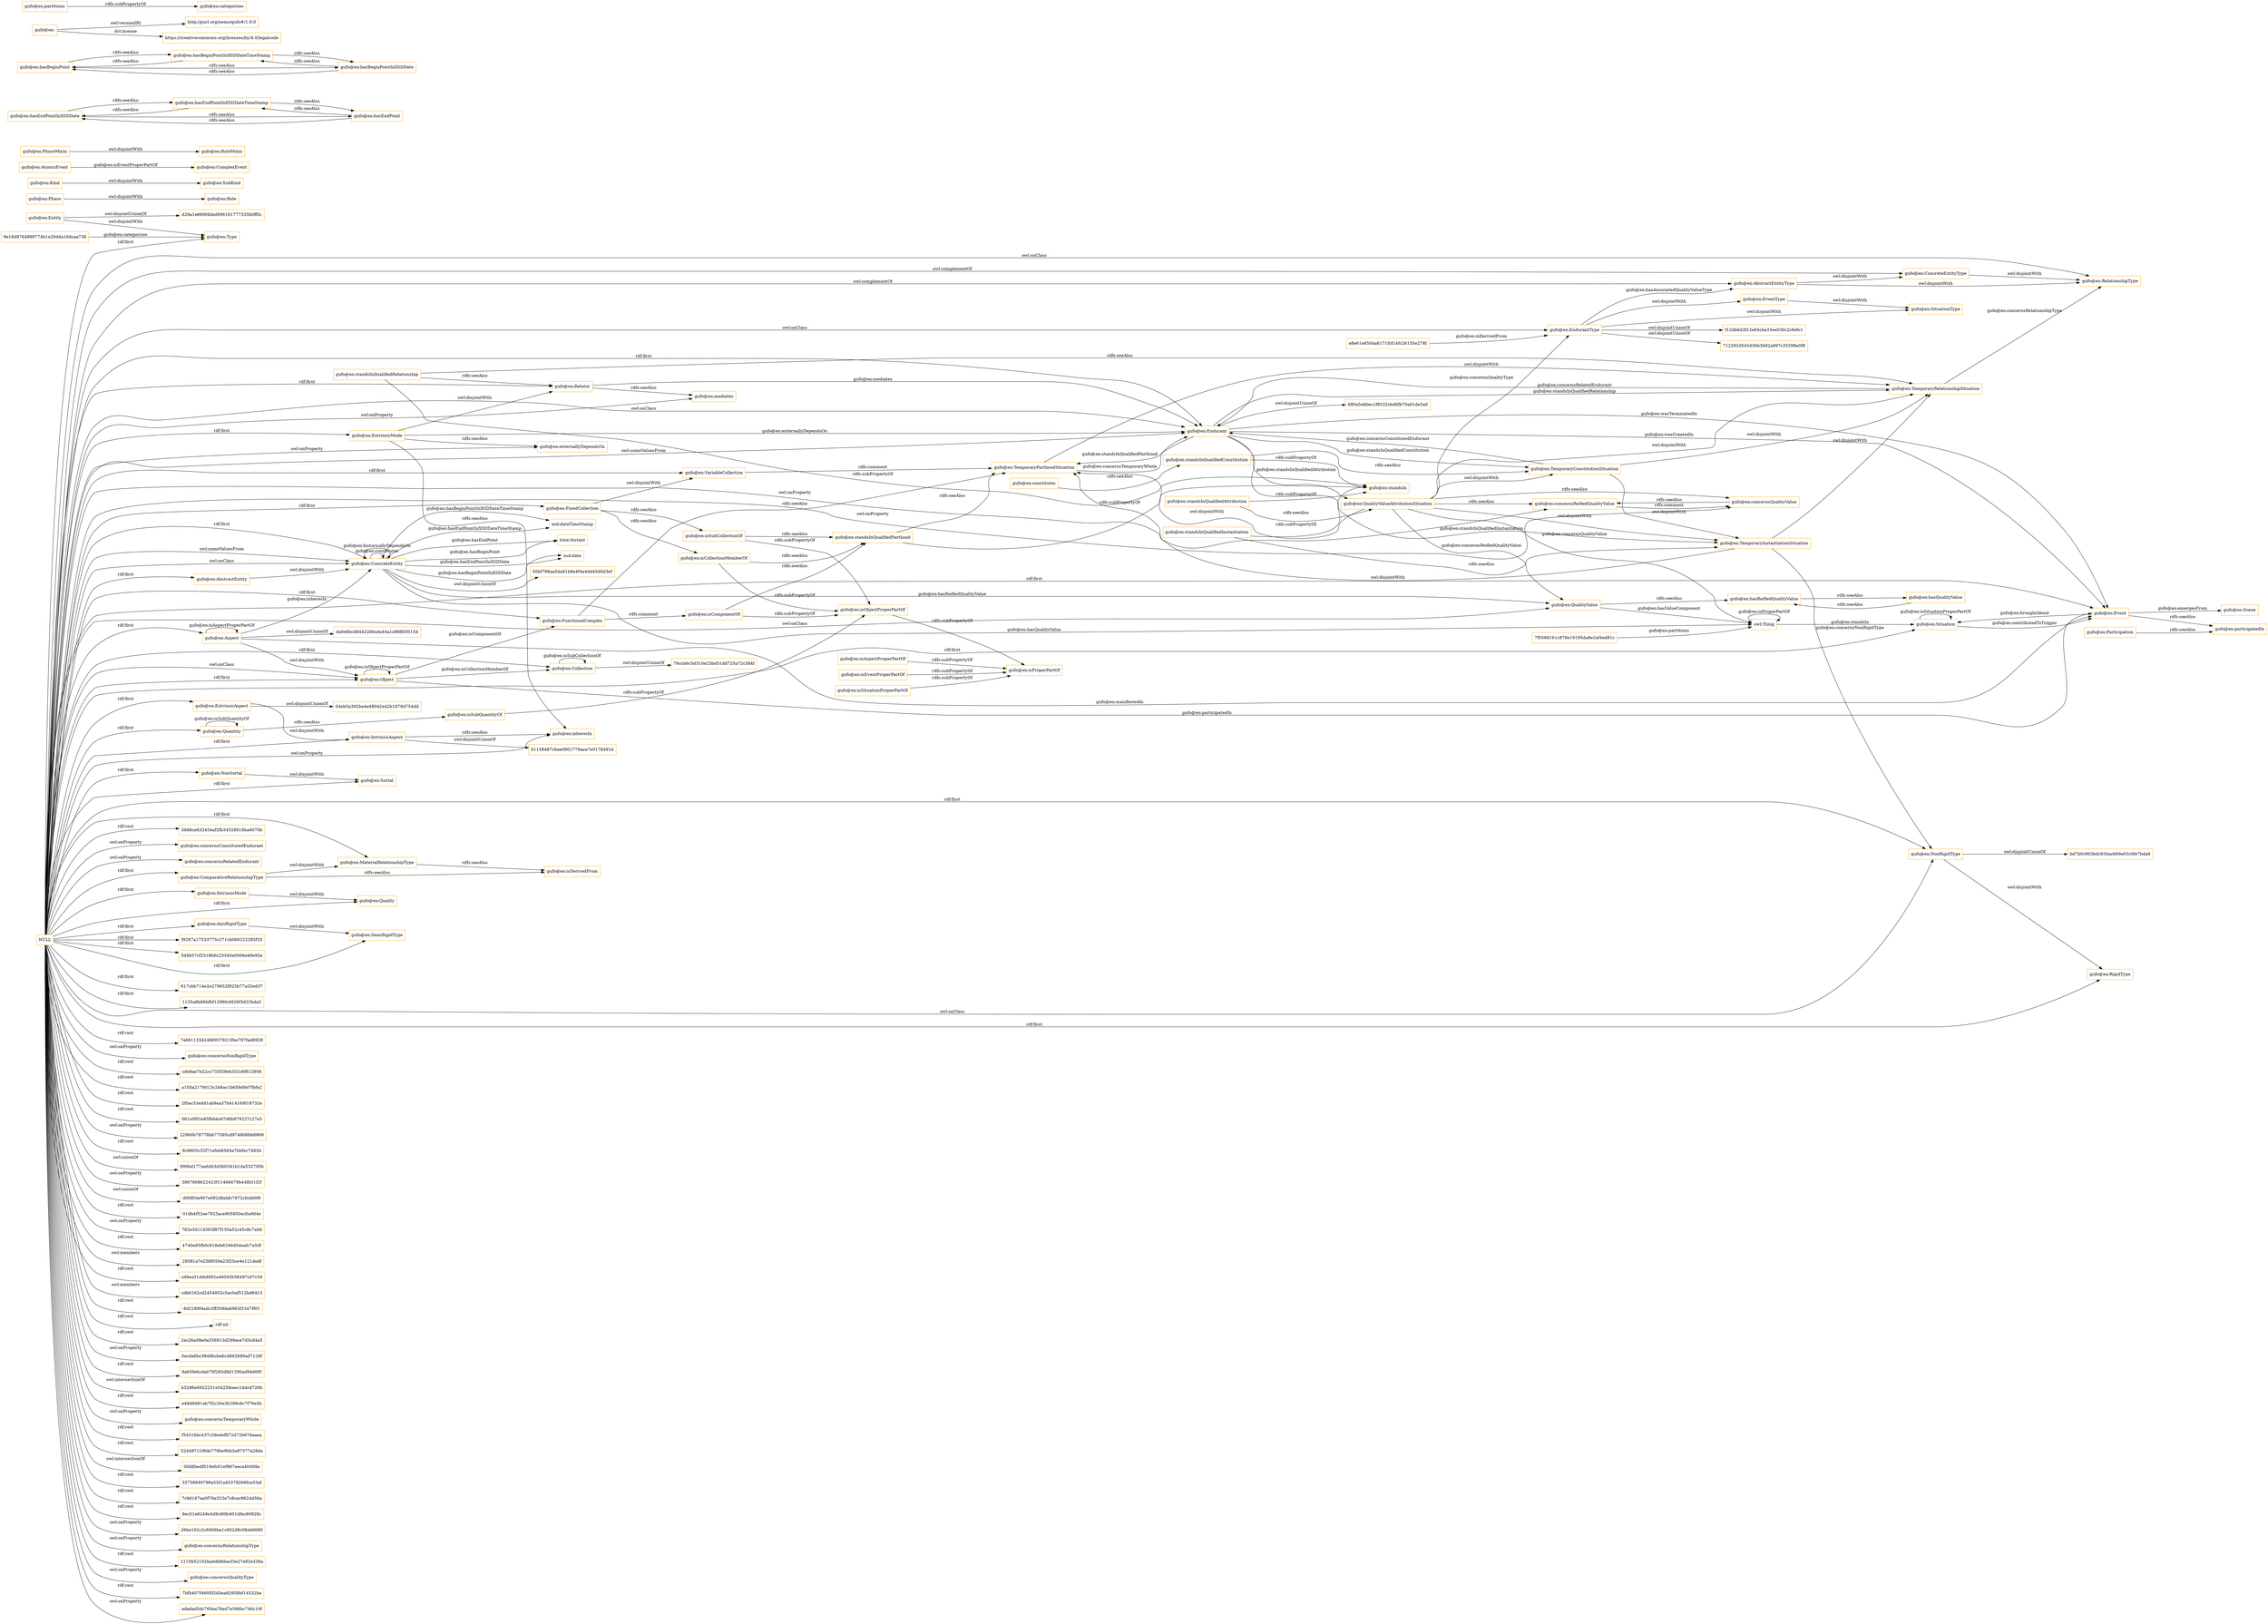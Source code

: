digraph ar2dtool_diagram { 
rankdir=LR;
size="1501"
node [shape = rectangle, color="orange"]; "gufo@en:Aspect" "gufo@en:IntrinsicAspect" "gufo@en:AbstractEntity" "gufo@en:Entity" "gufo@en:EndurantType" "gufo@en:Relator" "gufo@en:NonSortal" "gufo@en:FixedCollection" "gufo@en:ComparativeRelationshipType" "time:Instant" "gufo@en:MaterialRelationshipType" "gufo@en:Type" "gufo@en:Object" "gufo@en:Sortal" "gufo@en:Phase" "gufo@en:RigidType" "gufo@en:SubKind" "gufo@en:Quality" "gufo@en:AntiRigidType" "f9267a17533775c371cb066222285f35" "gufo@en:Scene" "gufo@en:NonRigidType" "gufo@en:AtomicEvent" "gufo@en:SemiRigidType" "7f0568161c878e19195da8e2af4ed81c" "gufo@en:TemporaryConstitutionSituation" "gufo@en:Quantity" "gufo@en:Endurant" "gufo@en:SituationType" "gufo@en:TemporaryRelationshipSituation" "gufo@en:PhaseMixin" "gufo@en:QualityValue" "gufo@en:IntrinsicMode" "gufo@en:QualityValueAttributionSituation" "gufo@en:ComplexEvent" "gufo@en:FunctionalComplex" "gufo@en:Situation" "gufo@en:Kind" "gufo@en:RelationshipType" "gufo@en:ExtrinsicAspect" "gufo@en:ExtrinsicMode" "5d4b57cf2518b6c23340a0006e49e92e" "gufo@en:Role" "gufo@en:ConcreteEntity" "gufo@en:VariableCollection" "gufo@en:Collection" "617cbb714e2e279652f925b77a32ed37" "gufo@en:ConcreteEntityType" "gufo@en:TemporaryParthoodSituation" "e8e61e6504a6171fcf14fc26155e278f" "gufo@en:Event" "1135a8b86bfbf12990cfd26f3d22bda2" "gufo@en:Participation" "gufo@en:TemporaryInstantiationSituation" "gufo@en:RoleMixin" "gufo@en:EventType" "9e18d8764899774b1e26dda16dcaa738" "gufo@en:AbstractEntityType" ; /*classes style*/
	"gufo@en:Aspect" -> "da0e6bcd844226bcda44a1a988030154" [ label = "owl:disjointUnionOf" ];
	"gufo@en:Aspect" -> "gufo@en:Object" [ label = "owl:disjointWith" ];
	"gufo@en:IntrinsicMode" -> "gufo@en:Quality" [ label = "owl:disjointWith" ];
	"gufo@en:AbstractEntityType" -> "gufo@en:RelationshipType" [ label = "owl:disjointWith" ];
	"gufo@en:AbstractEntityType" -> "gufo@en:ConcreteEntityType" [ label = "owl:disjointWith" ];
	"gufo@en:isCollectionMemberOf" -> "gufo@en:standsInQualifiedParthood" [ label = "rdfs:seeAlso" ];
	"gufo@en:isCollectionMemberOf" -> "gufo@en:isObjectProperPartOf" [ label = "rdfs:subPropertyOf" ];
	"gufo@en:isSubQuantityOf" -> "gufo@en:isObjectProperPartOf" [ label = "rdfs:subPropertyOf" ];
	"gufo@en:PhaseMixin" -> "gufo@en:RoleMixin" [ label = "owl:disjointWith" ];
	"gufo@en:TemporaryConstitutionSituation" -> "gufo@en:TemporaryRelationshipSituation" [ label = "owl:disjointWith" ];
	"gufo@en:TemporaryConstitutionSituation" -> "gufo@en:TemporaryInstantiationSituation" [ label = "owl:disjointWith" ];
	"gufo@en:ConcreteEntity" -> "50bf788aa5da91b8a4f4a4dd45d0d3ef" [ label = "owl:disjointUnionOf" ];
	"gufo@en:isSubCollectionOf" -> "gufo@en:standsInQualifiedParthood" [ label = "rdfs:seeAlso" ];
	"gufo@en:isSubCollectionOf" -> "gufo@en:isObjectProperPartOf" [ label = "rdfs:subPropertyOf" ];
	"gufo@en:IntrinsicAspect" -> "gufo@en:inheresIn" [ label = "rdfs:seeAlso" ];
	"gufo@en:IntrinsicAspect" -> "01158487c6ae0901779aea7e0178491d" [ label = "owl:disjointUnionOf" ];
	"gufo@en:TemporaryParthoodSituation" -> "gufo@en:TemporaryRelationshipSituation" [ label = "owl:disjointWith" ];
	"gufo@en:concernsReifiedQualityValue" -> "gufo@en:concernsQualityValue" [ label = "rdfs:comment" ];
	"gufo@en:Phase" -> "gufo@en:Role" [ label = "owl:disjointWith" ];
	"gufo@en:Entity" -> "d29a1e669f4bbd996181777335b0ff5c" [ label = "owl:disjointUnionOf" ];
	"gufo@en:Entity" -> "gufo@en:Type" [ label = "owl:disjointWith" ];
	"gufo@en:concernsQualityValue" -> "gufo@en:concernsReifiedQualityValue" [ label = "rdfs:seeAlso" ];
	"gufo@en:Kind" -> "gufo@en:SubKind" [ label = "owl:disjointWith" ];
	"gufo@en:Event" -> "gufo@en:participatedIn" [ label = "rdfs:seeAlso" ];
	"gufo@en:hasQualityValue" -> "gufo@en:hasReifiedQualityValue" [ label = "rdfs:seeAlso" ];
	"gufo@en:hasEndPointInXSDDate" -> "gufo@en:hasEndPointInXSDDateTimeStamp" [ label = "rdfs:seeAlso" ];
	"gufo@en:hasEndPointInXSDDate" -> "gufo@en:hasEndPoint" [ label = "rdfs:seeAlso" ];
	"gufo@en:QualityValue" -> "gufo@en:hasReifiedQualityValue" [ label = "rdfs:seeAlso" ];
	"gufo@en:TemporaryInstantiationSituation" -> "gufo@en:TemporaryRelationshipSituation" [ label = "owl:disjointWith" ];
	"gufo@en:TemporaryInstantiationSituation" -> "gufo@en:TemporaryParthoodSituation" [ label = "owl:disjointWith" ];
	"gufo@en:Endurant" -> "680a5ebbec1f8522cbd6fb70a91de5a0" [ label = "owl:disjointUnionOf" ];
	"gufo@en:ExtrinsicAspect" -> "04eb5a392be4e48042e42b1879d754dd" [ label = "owl:disjointUnionOf" ];
	"gufo@en:ExtrinsicAspect" -> "gufo@en:IntrinsicAspect" [ label = "owl:disjointWith" ];
	"gufo@en:hasBeginPoint" -> "gufo@en:hasBeginPointInXSDDateTimeStamp" [ label = "rdfs:seeAlso" ];
	"gufo@en:hasBeginPoint" -> "gufo@en:hasBeginPointInXSDDate" [ label = "rdfs:seeAlso" ];
	"gufo@en:Quantity" -> "gufo@en:isSubQuantityOf" [ label = "rdfs:seeAlso" ];
	"gufo@en:" -> "http://purl.org/nemo/gufo#/1.0.0" [ label = "owl:versionIRI" ];
	"gufo@en:" -> "https://creativecommons.org/licenses/by/4.0/legalcode" [ label = "dct:license" ];
	"gufo@en:hasReifiedQualityValue" -> "gufo@en:hasQualityValue" [ label = "rdfs:seeAlso" ];
	"gufo@en:AntiRigidType" -> "gufo@en:SemiRigidType" [ label = "owl:disjointWith" ];
	"gufo@en:AbstractEntity" -> "gufo@en:ConcreteEntity" [ label = "owl:disjointWith" ];
	"gufo@en:isComponentOf" -> "gufo@en:standsInQualifiedParthood" [ label = "rdfs:seeAlso" ];
	"gufo@en:isComponentOf" -> "gufo@en:isObjectProperPartOf" [ label = "rdfs:subPropertyOf" ];
	"gufo@en:MaterialRelationshipType" -> "gufo@en:isDerivedFrom" [ label = "rdfs:seeAlso" ];
	"gufo@en:partitions" -> "gufo@en:categorizes" [ label = "rdfs:subPropertyOf" ];
	"gufo@en:standsInQualifiedConstitution" -> "gufo@en:TemporaryConstitutionSituation" [ label = "rdfs:seeAlso" ];
	"gufo@en:standsInQualifiedConstitution" -> "gufo@en:standsIn" [ label = "rdfs:subPropertyOf" ];
	"gufo@en:hasEndPoint" -> "gufo@en:hasEndPointInXSDDateTimeStamp" [ label = "rdfs:seeAlso" ];
	"gufo@en:hasEndPoint" -> "gufo@en:hasEndPointInXSDDate" [ label = "rdfs:seeAlso" ];
	"gufo@en:EndurantType" -> "f12db6d3f12e65cbe33ee030c2cfe8c1" [ label = "owl:disjointUnionOf" ];
	"gufo@en:EndurantType" -> "712292d545d36b3b82a897c35298e0f8" [ label = "owl:disjointUnionOf" ];
	"gufo@en:EndurantType" -> "gufo@en:SituationType" [ label = "owl:disjointWith" ];
	"gufo@en:EndurantType" -> "gufo@en:EventType" [ label = "owl:disjointWith" ];
	"gufo@en:standsInQualifiedRelationship" -> "gufo@en:TemporaryRelationshipSituation" [ label = "rdfs:seeAlso" ];
	"gufo@en:standsInQualifiedRelationship" -> "gufo@en:Relator" [ label = "rdfs:seeAlso" ];
	"gufo@en:standsInQualifiedRelationship" -> "gufo@en:standsIn" [ label = "rdfs:subPropertyOf" ];
	"NULL" -> "617cbb714e2e279652f925b77a32ed37" [ label = "rdf:first" ];
	"NULL" -> "7ab61133424669378219be787fad8928" [ label = "rdf:rest" ];
	"NULL" -> "gufo@en:Aspect" [ label = "rdf:first" ];
	"NULL" -> "gufo@en:concernsNonRigidType" [ label = "owl:onProperty" ];
	"NULL" -> "cde8ae7b22cc733f29eb352c6f812956" [ label = "rdf:rest" ];
	"NULL" -> "1135a8b86bfbf12990cfd26f3d22bda2" [ label = "rdf:first" ];
	"NULL" -> "gufo@en:EndurantType" [ label = "owl:onClass" ];
	"NULL" -> "gufo@en:IntrinsicAspect" [ label = "rdf:first" ];
	"NULL" -> "a150a2179013c268ac1b659d9d7fbfe2" [ label = "rdf:rest" ];
	"NULL" -> "gufo@en:ExtrinsicAspect" [ label = "rdf:first" ];
	"NULL" -> "2f0ac53edd1ab9aa37b414169f18732e" [ label = "rdf:rest" ];
	"NULL" -> "gufo@en:ComparativeRelationshipType" [ label = "rdf:first" ];
	"NULL" -> "061c0f02e85fbbbc67d8b979227c27e3" [ label = "rdf:rest" ];
	"NULL" -> "22960b79778bb77595cd974806bb8969" [ label = "owl:onProperty" ];
	"NULL" -> "8c9605c32f71efeb6584a7bbfec7483d" [ label = "rdf:rest" ];
	"NULL" -> "gufo@en:Object" [ label = "owl:onClass" ];
	"NULL" -> "gufo@en:ConcreteEntity" [ label = "rdf:first" ];
	"NULL" -> "990bd177aa64b343b0341b14a532700b" [ label = "owl:unionOf" ];
	"NULL" -> "gufo@en:NonRigidType" [ label = "owl:onClass" ];
	"NULL" -> "gufo@en:FunctionalComplex" [ label = "rdf:first" ];
	"NULL" -> "3967808622423f11466679b44fb51f2f" [ label = "owl:onProperty" ];
	"NULL" -> "gufo@en:Endurant" [ label = "rdf:first" ];
	"NULL" -> "gufo@en:ConcreteEntity" [ label = "owl:someValuesFrom" ];
	"NULL" -> "gufo@en:inheresIn" [ label = "owl:onProperty" ];
	"NULL" -> "gufo@en:Event" [ label = "rdf:first" ];
	"NULL" -> "d00f03e907e092d8ebfc7972cfcdd0f6" [ label = "owl:unionOf" ];
	"NULL" -> "gufo@en:Endurant" [ label = "owl:onClass" ];
	"NULL" -> "gufo@en:Collection" [ label = "rdf:first" ];
	"NULL" -> "01db4f52ee7923ace905850ecfcefd4e" [ label = "rdf:rest" ];
	"NULL" -> "762e3d11d363f87f150a52c45c8c7a0d" [ label = "owl:onProperty" ];
	"NULL" -> "gufo@en:VariableCollection" [ label = "rdf:first" ];
	"NULL" -> "gufo@en:Relator" [ label = "rdf:first" ];
	"NULL" -> "gufo@en:Quantity" [ label = "rdf:first" ];
	"NULL" -> "gufo@en:ConcreteEntity" [ label = "owl:onClass" ];
	"NULL" -> "gufo@en:Sortal" [ label = "rdf:first" ];
	"NULL" -> "gufo@en:externallyDependsOn" [ label = "owl:onProperty" ];
	"NULL" -> "4740e85fb0c918eb6246d5deafc7a5df" [ label = "rdf:rest" ];
	"NULL" -> "gufo@en:RigidType" [ label = "rdf:first" ];
	"NULL" -> "29381a7e258f059a23f25ce4e121dedf" [ label = "owl:members" ];
	"NULL" -> "cd9ea31ddefd92a46045b56497c07c54" [ label = "rdf:rest" ];
	"NULL" -> "gufo@en:concernsReifiedQualityValue" [ label = "owl:onProperty" ];
	"NULL" -> "cdb6162cd2454832c5ac0af512bd6413" [ label = "owl:members" ];
	"NULL" -> "8d2289f4adc3ff359da6963f2347f9f1" [ label = "rdf:rest" ];
	"NULL" -> "gufo@en:NonSortal" [ label = "rdf:first" ];
	"NULL" -> "gufo@en:AbstractEntity" [ label = "rdf:first" ];
	"NULL" -> "gufo@en:Type" [ label = "rdf:first" ];
	"NULL" -> "gufo@en:concernsQualityValue" [ label = "owl:onProperty" ];
	"NULL" -> "gufo@en:Quality" [ label = "rdf:first" ];
	"NULL" -> "gufo@en:AntiRigidType" [ label = "rdf:first" ];
	"NULL" -> "gufo@en:SemiRigidType" [ label = "rdf:first" ];
	"NULL" -> "rdf:nil" [ label = "rdf:rest" ];
	"NULL" -> "gufo@en:ConcreteEntityType" [ label = "owl:complementOf" ];
	"NULL" -> "gufo@en:mediates" [ label = "owl:onProperty" ];
	"NULL" -> "2ec26a08e0a336913d299ace7d3cd4a5" [ label = "rdf:rest" ];
	"NULL" -> "0ecda6bc3849bcba6c4892689ad7128f" [ label = "owl:onProperty" ];
	"NULL" -> "8a65fe6cdab70f265d8d1290ad94d0f0" [ label = "rdf:rest" ];
	"NULL" -> "f9267a17533775c371cb066222285f35" [ label = "rdf:first" ];
	"NULL" -> "b3286e6922251e5425feeec14dcd726b" [ label = "owl:intersectionOf" ];
	"NULL" -> "e48d9d81ab7f2c30e3b299c8c7f79a5b" [ label = "rdf:rest" ];
	"NULL" -> "gufo@en:FixedCollection" [ label = "rdf:first" ];
	"NULL" -> "gufo@en:Endurant" [ label = "owl:someValuesFrom" ];
	"NULL" -> "gufo@en:concernsTemporaryWhole" [ label = "owl:onProperty" ];
	"NULL" -> "gufo@en:AbstractEntityType" [ label = "owl:complementOf" ];
	"NULL" -> "gufo@en:Situation" [ label = "rdf:first" ];
	"NULL" -> "f54316bc437c39a4ef872d72b676aaea" [ label = "rdf:rest" ];
	"NULL" -> "52449711f6de779be9bb3a97377a28da" [ label = "rdf:rest" ];
	"NULL" -> "00d8bedf019efc01ef967eeca4fcfd9a" [ label = "owl:intersectionOf" ];
	"NULL" -> "gufo@en:QualityValue" [ label = "owl:onClass" ];
	"NULL" -> "33758849796a55f1a45378266fce33af" [ label = "rdf:rest" ];
	"NULL" -> "7c9d167ea0f76e323e7c8cec9624d56a" [ label = "rdf:rest" ];
	"NULL" -> "gufo@en:ExtrinsicMode" [ label = "rdf:first" ];
	"NULL" -> "gufo@en:MaterialRelationshipType" [ label = "rdf:first" ];
	"NULL" -> "gufo@en:RelationshipType" [ label = "owl:onClass" ];
	"NULL" -> "gufo@en:IntrinsicMode" [ label = "rdf:first" ];
	"NULL" -> "8ec51e8248e5d9c80fc601dfec80928c" [ label = "rdf:rest" ];
	"NULL" -> "26be162c2c6066ba1c602d8c08ab6680" [ label = "owl:onProperty" ];
	"NULL" -> "gufo@en:concernsRelationshipType" [ label = "owl:onProperty" ];
	"NULL" -> "gufo@en:NonRigidType" [ label = "rdf:first" ];
	"NULL" -> "1115b52102baddb8dea35e27e82e236a" [ label = "rdf:rest" ];
	"NULL" -> "gufo@en:Object" [ label = "rdf:first" ];
	"NULL" -> "gufo@en:concernsQualityType" [ label = "owl:onProperty" ];
	"NULL" -> "7bfb407f4695f2d3ea82958bf14532ba" [ label = "rdf:rest" ];
	"NULL" -> "adedad5dc760ea76ed7e596bc746c10f" [ label = "owl:onProperty" ];
	"NULL" -> "5688ce633454af2fb34528918ba6070b" [ label = "rdf:rest" ];
	"NULL" -> "gufo@en:concernsConstitutedEndurant" [ label = "owl:onProperty" ];
	"NULL" -> "gufo@en:concernsRelatedEndurant" [ label = "owl:onProperty" ];
	"NULL" -> "5d4b57cf2518b6c23340a0006e49e92e" [ label = "rdf:first" ];
	"gufo@en:isEventProperPartOf" -> "gufo@en:isProperPartOf" [ label = "rdfs:subPropertyOf" ];
	"gufo@en:Relator" -> "gufo@en:mediates" [ label = "rdfs:seeAlso" ];
	"gufo@en:hasBeginPointInXSDDateTimeStamp" -> "gufo@en:hasBeginPointInXSDDate" [ label = "rdfs:seeAlso" ];
	"gufo@en:hasBeginPointInXSDDateTimeStamp" -> "gufo@en:hasBeginPoint" [ label = "rdfs:seeAlso" ];
	"gufo@en:standsInQualifiedParthood" -> "gufo@en:TemporaryParthoodSituation" [ label = "rdfs:seeAlso" ];
	"gufo@en:standsInQualifiedParthood" -> "gufo@en:standsIn" [ label = "rdfs:subPropertyOf" ];
	"gufo@en:NonRigidType" -> "bd7b0c903bdc934ac669e03c0fe7bda9" [ label = "owl:disjointUnionOf" ];
	"gufo@en:NonRigidType" -> "gufo@en:RigidType" [ label = "owl:disjointWith" ];
	"gufo@en:ConcreteEntityType" -> "gufo@en:RelationshipType" [ label = "owl:disjointWith" ];
	"gufo@en:constitutes" -> "gufo@en:standsInQualifiedConstitution" [ label = "rdfs:seeAlso" ];
	"gufo@en:NonSortal" -> "gufo@en:Sortal" [ label = "owl:disjointWith" ];
	"gufo@en:FunctionalComplex" -> "gufo@en:TemporaryParthoodSituation" [ label = "rdfs:seeAlso" ];
	"gufo@en:FunctionalComplex" -> "gufo@en:isComponentOf" [ label = "rdfs:comment" ];
	"gufo@en:FixedCollection" -> "gufo@en:isSubCollectionOf" [ label = "rdfs:seeAlso" ];
	"gufo@en:FixedCollection" -> "gufo@en:isCollectionMemberOf" [ label = "rdfs:seeAlso" ];
	"gufo@en:FixedCollection" -> "gufo@en:VariableCollection" [ label = "owl:disjointWith" ];
	"gufo@en:VariableCollection" -> "gufo@en:TemporaryParthoodSituation" [ label = "rdfs:comment" ];
	"gufo@en:EventType" -> "gufo@en:SituationType" [ label = "owl:disjointWith" ];
	"gufo@en:Collection" -> "76ccb6c5d310e23bd51dd725a72c384f" [ label = "owl:disjointUnionOf" ];
	"gufo@en:standsInQualifiedInstantiation" -> "gufo@en:TemporaryInstantiationSituation" [ label = "rdfs:seeAlso" ];
	"gufo@en:standsInQualifiedInstantiation" -> "gufo@en:standsIn" [ label = "rdfs:subPropertyOf" ];
	"gufo@en:ComparativeRelationshipType" -> "gufo@en:isDerivedFrom" [ label = "rdfs:seeAlso" ];
	"gufo@en:ComparativeRelationshipType" -> "gufo@en:MaterialRelationshipType" [ label = "owl:disjointWith" ];
	"gufo@en:Participation" -> "gufo@en:participatedIn" [ label = "rdfs:seeAlso" ];
	"gufo@en:standsInQualifiedAttribution" -> "gufo@en:QualityValueAttributionSituation" [ label = "rdfs:seeAlso" ];
	"gufo@en:standsInQualifiedAttribution" -> "gufo@en:standsIn" [ label = "rdfs:subPropertyOf" ];
	"gufo@en:QualityValueAttributionSituation" -> "gufo@en:TemporaryRelationshipSituation" [ label = "owl:disjointWith" ];
	"gufo@en:QualityValueAttributionSituation" -> "gufo@en:TemporaryInstantiationSituation" [ label = "owl:disjointWith" ];
	"gufo@en:QualityValueAttributionSituation" -> "gufo@en:TemporaryParthoodSituation" [ label = "owl:disjointWith" ];
	"gufo@en:QualityValueAttributionSituation" -> "gufo@en:concernsQualityValue" [ label = "rdfs:seeAlso" ];
	"gufo@en:QualityValueAttributionSituation" -> "gufo@en:concernsReifiedQualityValue" [ label = "rdfs:seeAlso" ];
	"gufo@en:QualityValueAttributionSituation" -> "gufo@en:TemporaryConstitutionSituation" [ label = "owl:disjointWith" ];
	"gufo@en:isSituationProperPartOf" -> "gufo@en:isProperPartOf" [ label = "rdfs:subPropertyOf" ];
	"gufo@en:hasEndPointInXSDDateTimeStamp" -> "gufo@en:hasEndPointInXSDDate" [ label = "rdfs:seeAlso" ];
	"gufo@en:hasEndPointInXSDDateTimeStamp" -> "gufo@en:hasEndPoint" [ label = "rdfs:seeAlso" ];
	"gufo@en:isObjectProperPartOf" -> "gufo@en:isProperPartOf" [ label = "rdfs:subPropertyOf" ];
	"gufo@en:isAspectProperPartOf" -> "gufo@en:isProperPartOf" [ label = "rdfs:subPropertyOf" ];
	"gufo@en:ExtrinsicMode" -> "gufo@en:inheresIn" [ label = "rdfs:seeAlso" ];
	"gufo@en:ExtrinsicMode" -> "gufo@en:externallyDependsOn" [ label = "rdfs:seeAlso" ];
	"gufo@en:ExtrinsicMode" -> "gufo@en:Relator" [ label = "owl:disjointWith" ];
	"gufo@en:hasBeginPointInXSDDate" -> "gufo@en:hasBeginPointInXSDDateTimeStamp" [ label = "rdfs:seeAlso" ];
	"gufo@en:hasBeginPointInXSDDate" -> "gufo@en:hasBeginPoint" [ label = "rdfs:seeAlso" ];
	"gufo@en:ConcreteEntity" -> "gufo@en:QualityValue" [ label = "gufo@en:hasReifiedQualityValue" ];
	"gufo@en:QualityValueAttributionSituation" -> "gufo@en:QualityValue" [ label = "gufo@en:concernsReifiedQualityValue" ];
	"owl:Thing" -> "owl:Thing" [ label = "gufo@en:isProperPartOf" ];
	"gufo@en:Relator" -> "gufo@en:Endurant" [ label = "gufo@en:mediates" ];
	"owl:Thing" -> "gufo@en:Situation" [ label = "gufo@en:standsIn" ];
	"gufo@en:TemporaryRelationshipSituation" -> "gufo@en:Endurant" [ label = "gufo@en:concernsRelatedEndurant" ];
	"gufo@en:Aspect" -> "gufo@en:Event" [ label = "gufo@en:manifestedIn" ];
	"gufo@en:EndurantType" -> "gufo@en:AbstractEntityType" [ label = "gufo@en:hasAssociatedQualityValueType" ];
	"gufo@en:Aspect" -> "gufo@en:Aspect" [ label = "gufo@en:isAspectProperPartOf" ];
	"9e18d8764899774b1e26dda16dcaa738" -> "gufo@en:Type" [ label = "gufo@en:categorizes" ];
	"gufo@en:Event" -> "gufo@en:Situation" [ label = "gufo@en:broughtAbout" ];
	"gufo@en:QualityValueAttributionSituation" -> "owl:Thing" [ label = "gufo@en:concernsQualityValue" ];
	"gufo@en:Situation" -> "gufo@en:Situation" [ label = "gufo@en:isSituationProperPartOf" ];
	"gufo@en:ConcreteEntity" -> "time:Instant" [ label = "gufo@en:hasEndPoint" ];
	"gufo@en:Object" -> "gufo@en:Object" [ label = "gufo@en:isObjectProperPartOf" ];
	"gufo@en:ConcreteEntity" -> "xsd:date" [ label = "gufo@en:hasBeginPointInXSDDate" ];
	"e8e61e6504a6171fcf14fc26155e278f" -> "gufo@en:EndurantType" [ label = "gufo@en:isDerivedFrom" ];
	"gufo@en:TemporaryRelationshipSituation" -> "gufo@en:RelationshipType" [ label = "gufo@en:concernsRelationshipType" ];
	"gufo@en:Collection" -> "gufo@en:Collection" [ label = "gufo@en:isSubCollectionOf" ];
	"gufo@en:Endurant" -> "gufo@en:TemporaryConstitutionSituation" [ label = "gufo@en:standsInQualifiedConstitution" ];
	"gufo@en:Quantity" -> "gufo@en:Quantity" [ label = "gufo@en:isSubQuantityOf" ];
	"gufo@en:ConcreteEntity" -> "gufo@en:ConcreteEntity" [ label = "gufo@en:constitutes" ];
	"gufo@en:Object" -> "gufo@en:Event" [ label = "gufo@en:participatedIn" ];
	"gufo@en:Endurant" -> "gufo@en:TemporaryRelationshipSituation" [ label = "gufo@en:standsInQualifiedRelationship" ];
	"gufo@en:AtomicEvent" -> "gufo@en:ComplexEvent" [ label = "gufo@en:isEventProperPartOf" ];
	"gufo@en:Endurant" -> "gufo@en:Event" [ label = "gufo@en:wasCreatedIn" ];
	"7f0568161c878e19195da8e2af4ed81c" -> "owl:Thing" [ label = "gufo@en:partitions" ];
	"gufo@en:TemporaryInstantiationSituation" -> "gufo@en:NonRigidType" [ label = "gufo@en:concernsNonRigidType" ];
	"gufo@en:Endurant" -> "gufo@en:Event" [ label = "gufo@en:wasTerminatedIn" ];
	"gufo@en:ConcreteEntity" -> "xsd:dateTimeStamp" [ label = "gufo@en:hasBeginPointInXSDDateTimeStamp" ];
	"gufo@en:ConcreteEntity" -> "xsd:date" [ label = "gufo@en:hasEndPointInXSDDate" ];
	"gufo@en:Aspect" -> "gufo@en:ConcreteEntity" [ label = "gufo@en:inheresIn" ];
	"gufo@en:Event" -> "gufo@en:Scene" [ label = "gufo@en:emergesFrom" ];
	"gufo@en:ConcreteEntity" -> "owl:Thing" [ label = "gufo@en:hasQualityValue" ];
	"gufo@en:Object" -> "gufo@en:FunctionalComplex" [ label = "gufo@en:isComponentOf" ];
	"gufo@en:Endurant" -> "gufo@en:TemporaryParthoodSituation" [ label = "gufo@en:standsInQualifiedParthood" ];
	"gufo@en:Endurant" -> "gufo@en:TemporaryInstantiationSituation" [ label = "gufo@en:standsInQualifiedInstantiation" ];
	"gufo@en:QualityValueAttributionSituation" -> "gufo@en:EndurantType" [ label = "gufo@en:concernsQualityType" ];
	"gufo@en:ConcreteEntity" -> "gufo@en:ConcreteEntity" [ label = "gufo@en:historicallyDependsOn" ];
	"gufo@en:Object" -> "gufo@en:Collection" [ label = "gufo@en:isCollectionMemberOf" ];
	"gufo@en:Situation" -> "gufo@en:Event" [ label = "gufo@en:contributedToTrigger" ];
	"gufo@en:ExtrinsicMode" -> "gufo@en:Endurant" [ label = "gufo@en:externallyDependsOn" ];
	"gufo@en:TemporaryConstitutionSituation" -> "gufo@en:Endurant" [ label = "gufo@en:concernsConstitutedEndurant" ];
	"gufo@en:Endurant" -> "gufo@en:QualityValueAttributionSituation" [ label = "gufo@en:standsInQualifiedAttribution" ];
	"gufo@en:TemporaryParthoodSituation" -> "gufo@en:Endurant" [ label = "gufo@en:concernsTemporaryWhole" ];
	"gufo@en:QualityValue" -> "owl:Thing" [ label = "gufo@en:hasValueComponent" ];
	"gufo@en:ConcreteEntity" -> "time:Instant" [ label = "gufo@en:hasBeginPoint" ];
	"gufo@en:ConcreteEntity" -> "xsd:dateTimeStamp" [ label = "gufo@en:hasEndPointInXSDDateTimeStamp" ];

}
